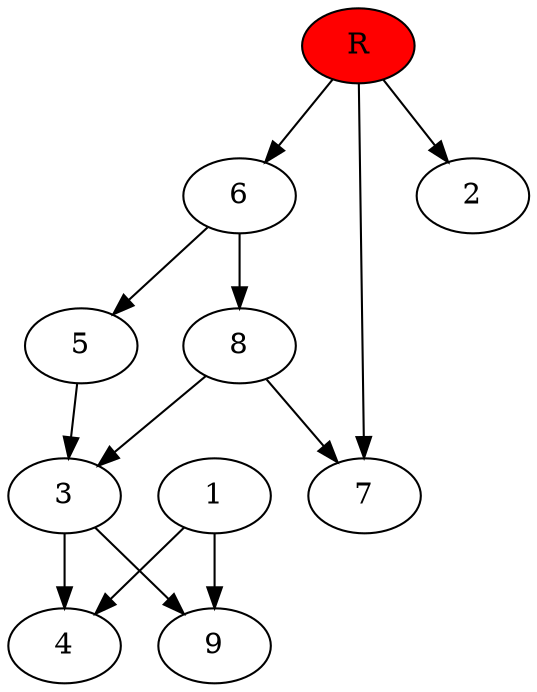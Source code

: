 digraph prb45486 {
	1
	2
	3
	4
	5
	6
	7
	8
	R [fillcolor="#ff0000" style=filled]
	1 -> 4
	1 -> 9
	3 -> 4
	3 -> 9
	5 -> 3
	6 -> 5
	6 -> 8
	8 -> 3
	8 -> 7
	R -> 2
	R -> 6
	R -> 7
}
